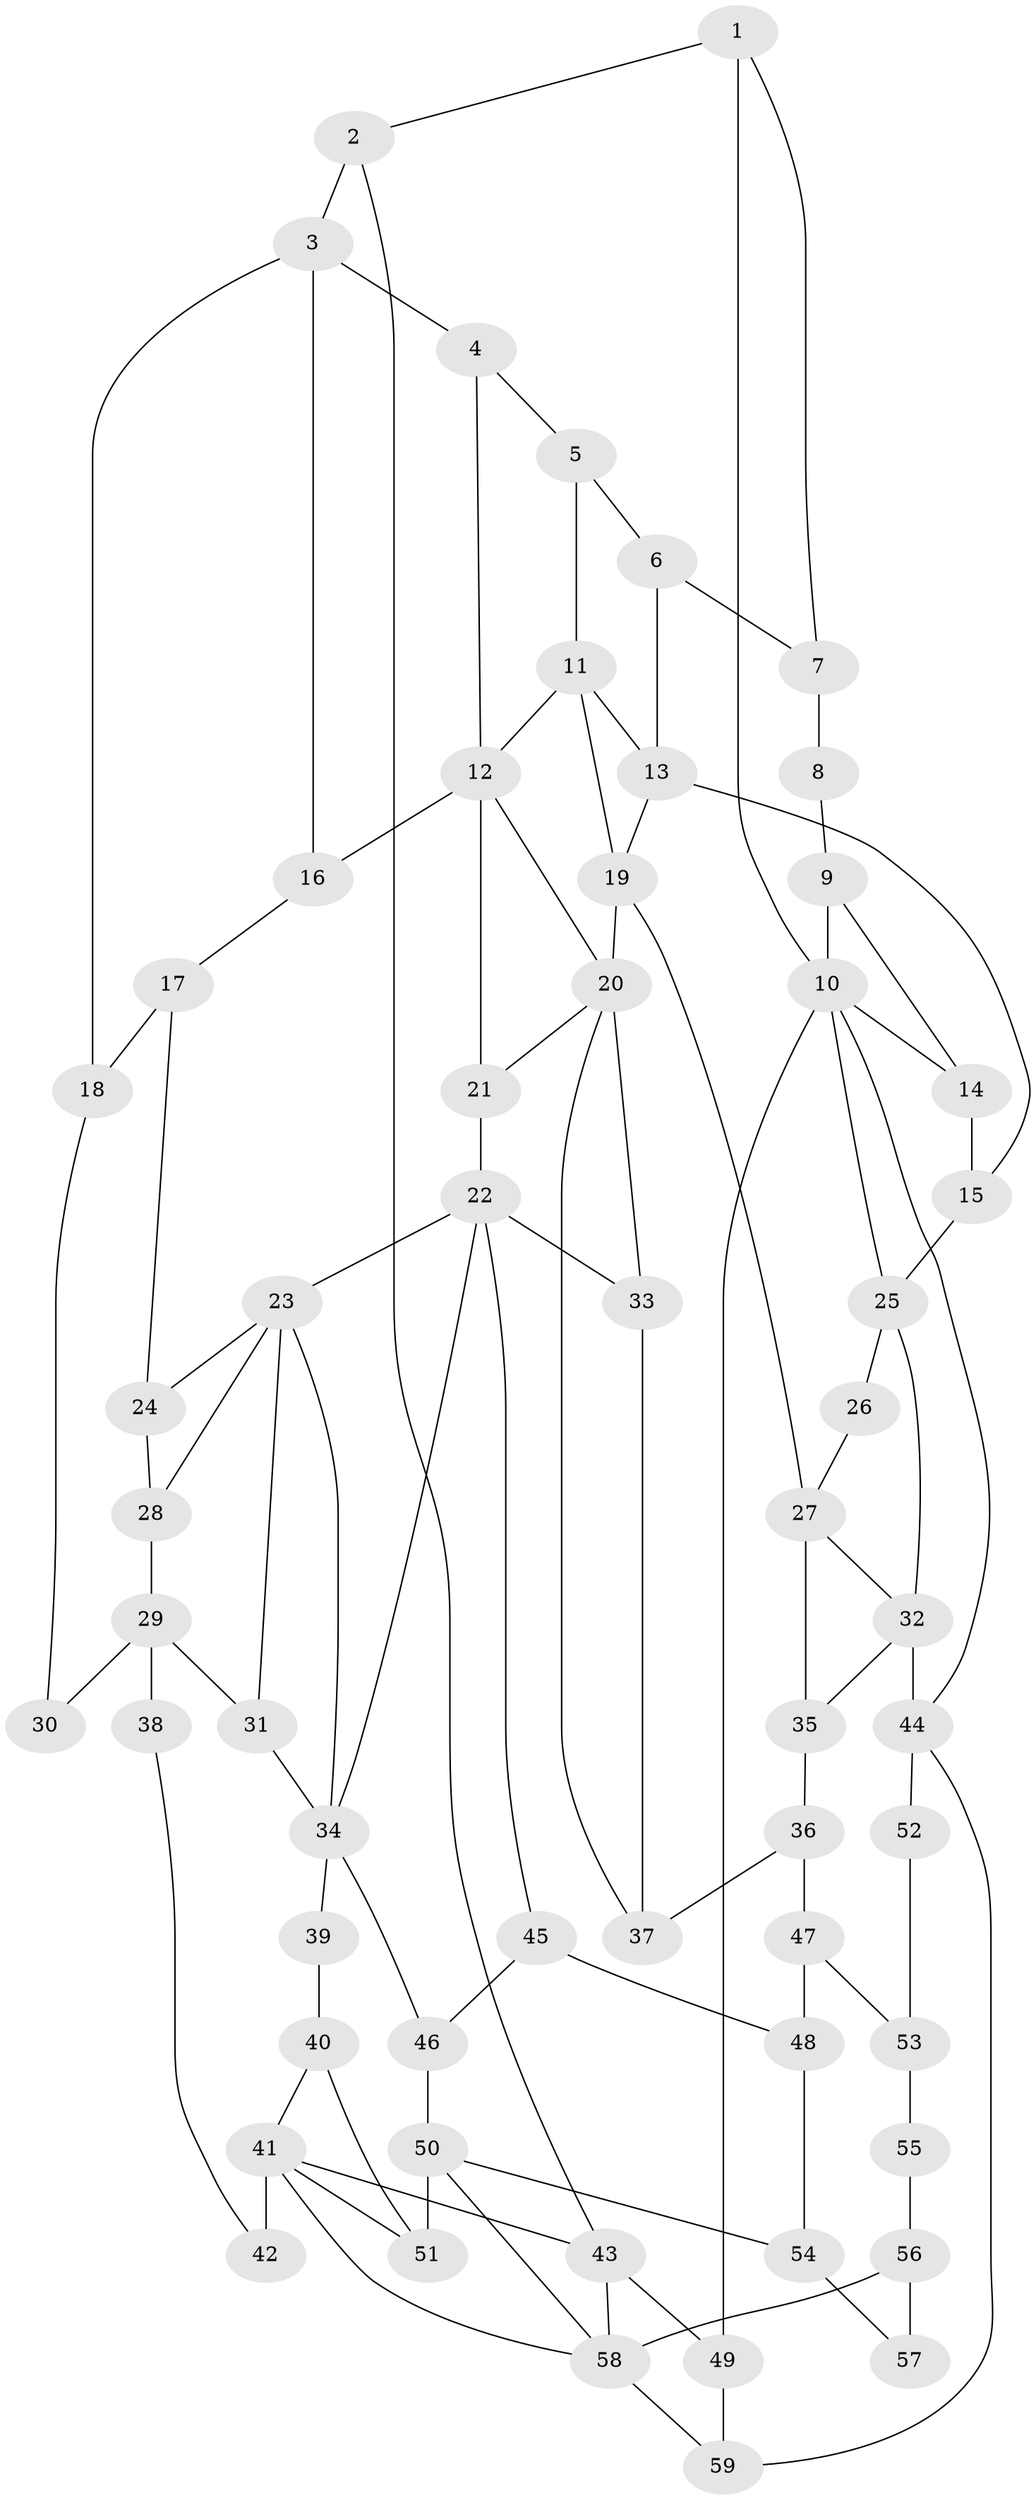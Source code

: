 // original degree distribution, {3: 0.017094017094017096, 5: 0.5299145299145299, 4: 0.23931623931623933, 6: 0.21367521367521367}
// Generated by graph-tools (version 1.1) at 2025/38/03/09/25 02:38:53]
// undirected, 59 vertices, 98 edges
graph export_dot {
graph [start="1"]
  node [color=gray90,style=filled];
  1;
  2;
  3;
  4;
  5;
  6;
  7;
  8;
  9;
  10;
  11;
  12;
  13;
  14;
  15;
  16;
  17;
  18;
  19;
  20;
  21;
  22;
  23;
  24;
  25;
  26;
  27;
  28;
  29;
  30;
  31;
  32;
  33;
  34;
  35;
  36;
  37;
  38;
  39;
  40;
  41;
  42;
  43;
  44;
  45;
  46;
  47;
  48;
  49;
  50;
  51;
  52;
  53;
  54;
  55;
  56;
  57;
  58;
  59;
  1 -- 2 [weight=1.0];
  1 -- 7 [weight=1.0];
  1 -- 10 [weight=1.0];
  2 -- 3 [weight=2.0];
  2 -- 43 [weight=1.0];
  3 -- 4 [weight=2.0];
  3 -- 16 [weight=1.0];
  3 -- 18 [weight=1.0];
  4 -- 5 [weight=1.0];
  4 -- 12 [weight=1.0];
  5 -- 6 [weight=1.0];
  5 -- 11 [weight=1.0];
  6 -- 7 [weight=2.0];
  6 -- 13 [weight=1.0];
  7 -- 8 [weight=2.0];
  8 -- 9 [weight=1.0];
  9 -- 10 [weight=1.0];
  9 -- 14 [weight=1.0];
  10 -- 14 [weight=1.0];
  10 -- 25 [weight=1.0];
  10 -- 44 [weight=1.0];
  10 -- 49 [weight=2.0];
  11 -- 12 [weight=1.0];
  11 -- 13 [weight=1.0];
  11 -- 19 [weight=1.0];
  12 -- 16 [weight=1.0];
  12 -- 20 [weight=1.0];
  12 -- 21 [weight=1.0];
  13 -- 15 [weight=1.0];
  13 -- 19 [weight=1.0];
  14 -- 15 [weight=1.0];
  15 -- 25 [weight=1.0];
  16 -- 17 [weight=1.0];
  17 -- 18 [weight=1.0];
  17 -- 24 [weight=1.0];
  18 -- 30 [weight=1.0];
  19 -- 20 [weight=2.0];
  19 -- 27 [weight=2.0];
  20 -- 21 [weight=1.0];
  20 -- 33 [weight=1.0];
  20 -- 37 [weight=1.0];
  21 -- 22 [weight=1.0];
  22 -- 23 [weight=1.0];
  22 -- 33 [weight=1.0];
  22 -- 34 [weight=1.0];
  22 -- 45 [weight=1.0];
  23 -- 24 [weight=1.0];
  23 -- 28 [weight=1.0];
  23 -- 31 [weight=2.0];
  23 -- 34 [weight=1.0];
  24 -- 28 [weight=1.0];
  25 -- 26 [weight=2.0];
  25 -- 32 [weight=2.0];
  26 -- 27 [weight=1.0];
  27 -- 32 [weight=1.0];
  27 -- 35 [weight=1.0];
  28 -- 29 [weight=1.0];
  29 -- 30 [weight=2.0];
  29 -- 31 [weight=1.0];
  29 -- 38 [weight=2.0];
  31 -- 34 [weight=1.0];
  32 -- 35 [weight=1.0];
  32 -- 44 [weight=2.0];
  33 -- 37 [weight=1.0];
  34 -- 39 [weight=2.0];
  34 -- 46 [weight=1.0];
  35 -- 36 [weight=1.0];
  36 -- 37 [weight=1.0];
  36 -- 47 [weight=1.0];
  38 -- 42 [weight=1.0];
  39 -- 40 [weight=1.0];
  40 -- 41 [weight=1.0];
  40 -- 51 [weight=1.0];
  41 -- 42 [weight=2.0];
  41 -- 43 [weight=1.0];
  41 -- 51 [weight=1.0];
  41 -- 58 [weight=1.0];
  43 -- 49 [weight=1.0];
  43 -- 58 [weight=1.0];
  44 -- 52 [weight=2.0];
  44 -- 59 [weight=1.0];
  45 -- 46 [weight=1.0];
  45 -- 48 [weight=1.0];
  46 -- 50 [weight=2.0];
  47 -- 48 [weight=1.0];
  47 -- 53 [weight=1.0];
  48 -- 54 [weight=1.0];
  49 -- 59 [weight=1.0];
  50 -- 51 [weight=2.0];
  50 -- 54 [weight=1.0];
  50 -- 58 [weight=1.0];
  52 -- 53 [weight=1.0];
  53 -- 55 [weight=1.0];
  54 -- 57 [weight=1.0];
  55 -- 56 [weight=2.0];
  56 -- 57 [weight=2.0];
  56 -- 58 [weight=2.0];
  58 -- 59 [weight=1.0];
}
